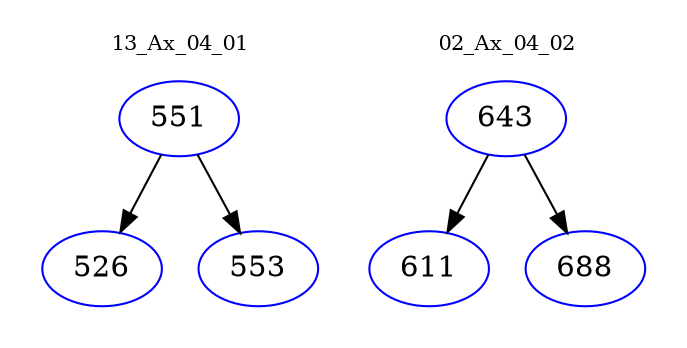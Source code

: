 digraph{
subgraph cluster_0 {
color = white
label = "13_Ax_04_01";
fontsize=10;
T0_551 [label="551", color="blue"]
T0_551 -> T0_526 [color="black"]
T0_526 [label="526", color="blue"]
T0_551 -> T0_553 [color="black"]
T0_553 [label="553", color="blue"]
}
subgraph cluster_1 {
color = white
label = "02_Ax_04_02";
fontsize=10;
T1_643 [label="643", color="blue"]
T1_643 -> T1_611 [color="black"]
T1_611 [label="611", color="blue"]
T1_643 -> T1_688 [color="black"]
T1_688 [label="688", color="blue"]
}
}
